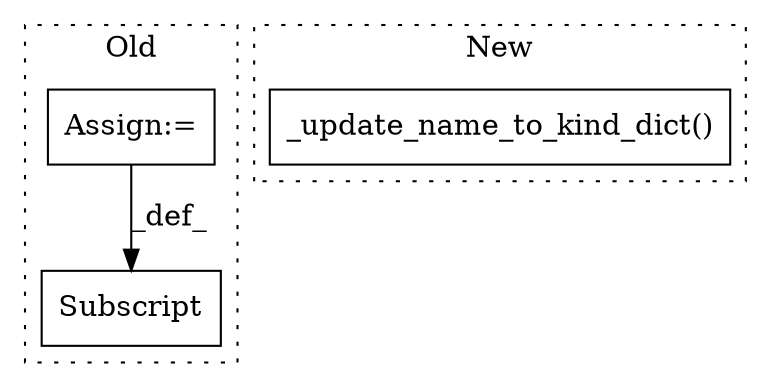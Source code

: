 digraph G {
subgraph cluster0 {
1 [label="Subscript" a="63" s="5352,0" l="24,0" shape="box"];
3 [label="Assign:=" a="68" s="5376" l="3" shape="box"];
label = "Old";
style="dotted";
}
subgraph cluster1 {
2 [label="_update_name_to_kind_dict()" a="75" s="5889,5952" l="31,1" shape="box"];
label = "New";
style="dotted";
}
3 -> 1 [label="_def_"];
}